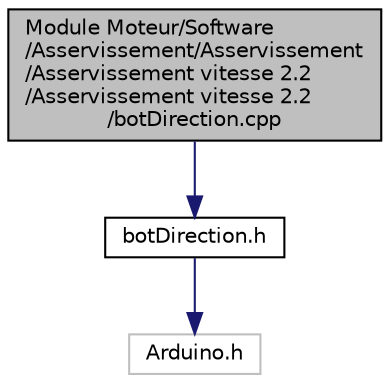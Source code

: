 digraph "Module Moteur/Software/Asservissement/Asservissement/Asservissement vitesse 2.2/Asservissement vitesse 2.2/botDirection.cpp"
{
  edge [fontname="Helvetica",fontsize="10",labelfontname="Helvetica",labelfontsize="10"];
  node [fontname="Helvetica",fontsize="10",shape=record];
  Node1 [label="Module Moteur/Software\l/Asservissement/Asservissement\l/Asservissement vitesse 2.2\l/Asservissement vitesse 2.2\l/botDirection.cpp",height=0.2,width=0.4,color="black", fillcolor="grey75", style="filled" fontcolor="black"];
  Node1 -> Node2 [color="midnightblue",fontsize="10",style="solid",fontname="Helvetica"];
  Node2 [label="botDirection.h",height=0.2,width=0.4,color="black", fillcolor="white", style="filled",URL="$_asservissement_01vitesse_012_82_2_asservissement_01vitesse_012_82_2bot_direction_8h.html"];
  Node2 -> Node3 [color="midnightblue",fontsize="10",style="solid",fontname="Helvetica"];
  Node3 [label="Arduino.h",height=0.2,width=0.4,color="grey75", fillcolor="white", style="filled"];
}
